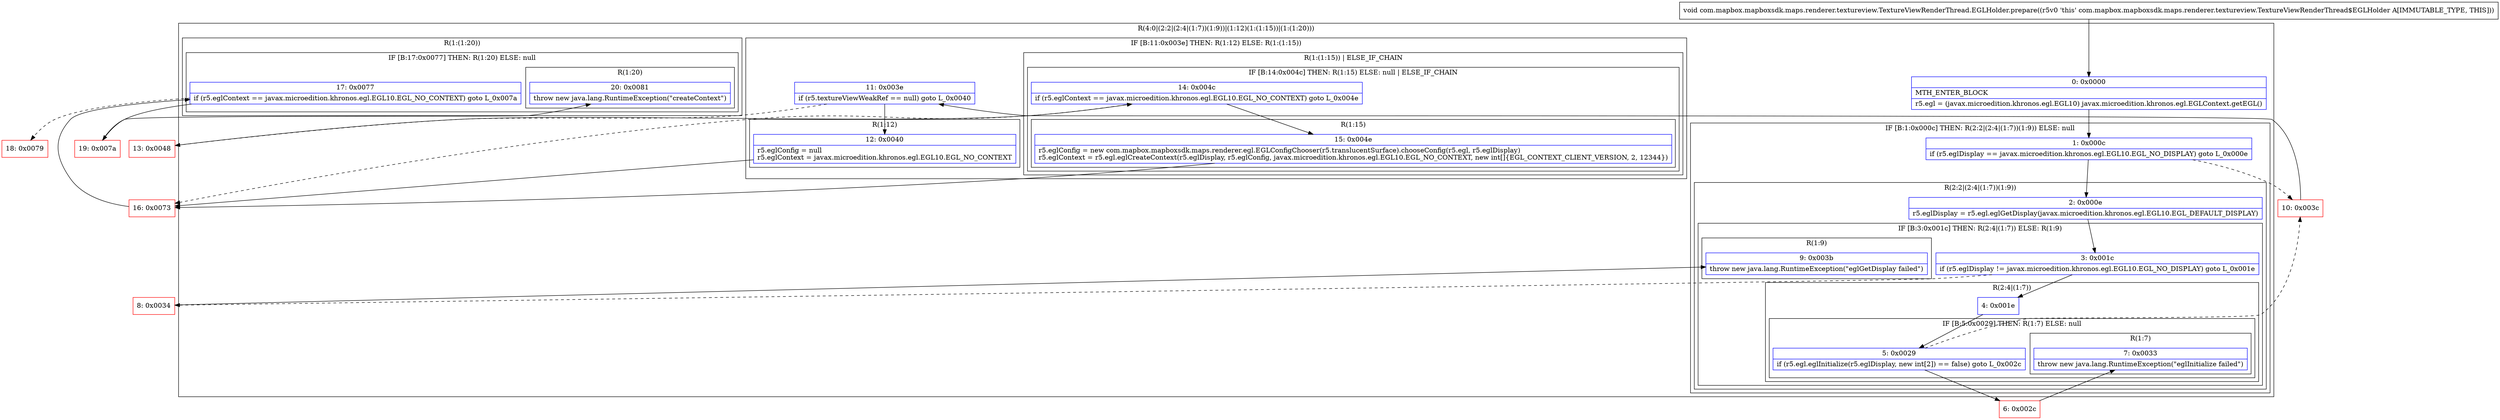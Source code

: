 digraph "CFG forcom.mapbox.mapboxsdk.maps.renderer.textureview.TextureViewRenderThread.EGLHolder.prepare()V" {
subgraph cluster_Region_531149457 {
label = "R(4:0|(2:2|(2:4|(1:7))(1:9))|(1:12)(1:(1:15))|(1:(1:20)))";
node [shape=record,color=blue];
Node_0 [shape=record,label="{0\:\ 0x0000|MTH_ENTER_BLOCK\l|r5.egl = (javax.microedition.khronos.egl.EGL10) javax.microedition.khronos.egl.EGLContext.getEGL()\l}"];
subgraph cluster_IfRegion_77684769 {
label = "IF [B:1:0x000c] THEN: R(2:2|(2:4|(1:7))(1:9)) ELSE: null";
node [shape=record,color=blue];
Node_1 [shape=record,label="{1\:\ 0x000c|if (r5.eglDisplay == javax.microedition.khronos.egl.EGL10.EGL_NO_DISPLAY) goto L_0x000e\l}"];
subgraph cluster_Region_1731744284 {
label = "R(2:2|(2:4|(1:7))(1:9))";
node [shape=record,color=blue];
Node_2 [shape=record,label="{2\:\ 0x000e|r5.eglDisplay = r5.egl.eglGetDisplay(javax.microedition.khronos.egl.EGL10.EGL_DEFAULT_DISPLAY)\l}"];
subgraph cluster_IfRegion_291942376 {
label = "IF [B:3:0x001c] THEN: R(2:4|(1:7)) ELSE: R(1:9)";
node [shape=record,color=blue];
Node_3 [shape=record,label="{3\:\ 0x001c|if (r5.eglDisplay != javax.microedition.khronos.egl.EGL10.EGL_NO_DISPLAY) goto L_0x001e\l}"];
subgraph cluster_Region_1266723695 {
label = "R(2:4|(1:7))";
node [shape=record,color=blue];
Node_4 [shape=record,label="{4\:\ 0x001e}"];
subgraph cluster_IfRegion_1152350806 {
label = "IF [B:5:0x0029] THEN: R(1:7) ELSE: null";
node [shape=record,color=blue];
Node_5 [shape=record,label="{5\:\ 0x0029|if (r5.egl.eglInitialize(r5.eglDisplay, new int[2]) == false) goto L_0x002c\l}"];
subgraph cluster_Region_1638033517 {
label = "R(1:7)";
node [shape=record,color=blue];
Node_7 [shape=record,label="{7\:\ 0x0033|throw new java.lang.RuntimeException(\"eglInitialize failed\")\l}"];
}
}
}
subgraph cluster_Region_1168081502 {
label = "R(1:9)";
node [shape=record,color=blue];
Node_9 [shape=record,label="{9\:\ 0x003b|throw new java.lang.RuntimeException(\"eglGetDisplay failed\")\l}"];
}
}
}
}
subgraph cluster_IfRegion_193630801 {
label = "IF [B:11:0x003e] THEN: R(1:12) ELSE: R(1:(1:15))";
node [shape=record,color=blue];
Node_11 [shape=record,label="{11\:\ 0x003e|if (r5.textureViewWeakRef == null) goto L_0x0040\l}"];
subgraph cluster_Region_885531836 {
label = "R(1:12)";
node [shape=record,color=blue];
Node_12 [shape=record,label="{12\:\ 0x0040|r5.eglConfig = null\lr5.eglContext = javax.microedition.khronos.egl.EGL10.EGL_NO_CONTEXT\l}"];
}
subgraph cluster_Region_1188807496 {
label = "R(1:(1:15)) | ELSE_IF_CHAIN\l";
node [shape=record,color=blue];
subgraph cluster_IfRegion_2137990335 {
label = "IF [B:14:0x004c] THEN: R(1:15) ELSE: null | ELSE_IF_CHAIN\l";
node [shape=record,color=blue];
Node_14 [shape=record,label="{14\:\ 0x004c|if (r5.eglContext == javax.microedition.khronos.egl.EGL10.EGL_NO_CONTEXT) goto L_0x004e\l}"];
subgraph cluster_Region_539506969 {
label = "R(1:15)";
node [shape=record,color=blue];
Node_15 [shape=record,label="{15\:\ 0x004e|r5.eglConfig = new com.mapbox.mapboxsdk.maps.renderer.egl.EGLConfigChooser(r5.translucentSurface).chooseConfig(r5.egl, r5.eglDisplay)\lr5.eglContext = r5.egl.eglCreateContext(r5.eglDisplay, r5.eglConfig, javax.microedition.khronos.egl.EGL10.EGL_NO_CONTEXT, new int[]\{EGL_CONTEXT_CLIENT_VERSION, 2, 12344\})\l}"];
}
}
}
}
subgraph cluster_Region_1437598820 {
label = "R(1:(1:20))";
node [shape=record,color=blue];
subgraph cluster_IfRegion_1298750489 {
label = "IF [B:17:0x0077] THEN: R(1:20) ELSE: null";
node [shape=record,color=blue];
Node_17 [shape=record,label="{17\:\ 0x0077|if (r5.eglContext == javax.microedition.khronos.egl.EGL10.EGL_NO_CONTEXT) goto L_0x007a\l}"];
subgraph cluster_Region_1269158871 {
label = "R(1:20)";
node [shape=record,color=blue];
Node_20 [shape=record,label="{20\:\ 0x0081|throw new java.lang.RuntimeException(\"createContext\")\l}"];
}
}
}
}
Node_6 [shape=record,color=red,label="{6\:\ 0x002c}"];
Node_8 [shape=record,color=red,label="{8\:\ 0x0034}"];
Node_10 [shape=record,color=red,label="{10\:\ 0x003c}"];
Node_13 [shape=record,color=red,label="{13\:\ 0x0048}"];
Node_16 [shape=record,color=red,label="{16\:\ 0x0073}"];
Node_18 [shape=record,color=red,label="{18\:\ 0x0079}"];
Node_19 [shape=record,color=red,label="{19\:\ 0x007a}"];
MethodNode[shape=record,label="{void com.mapbox.mapboxsdk.maps.renderer.textureview.TextureViewRenderThread.EGLHolder.prepare((r5v0 'this' com.mapbox.mapboxsdk.maps.renderer.textureview.TextureViewRenderThread$EGLHolder A[IMMUTABLE_TYPE, THIS])) }"];
MethodNode -> Node_0;
Node_0 -> Node_1;
Node_1 -> Node_2;
Node_1 -> Node_10[style=dashed];
Node_2 -> Node_3;
Node_3 -> Node_4;
Node_3 -> Node_8[style=dashed];
Node_4 -> Node_5;
Node_5 -> Node_6;
Node_5 -> Node_10[style=dashed];
Node_11 -> Node_12;
Node_11 -> Node_13[style=dashed];
Node_12 -> Node_16;
Node_14 -> Node_15;
Node_14 -> Node_16[style=dashed];
Node_15 -> Node_16;
Node_17 -> Node_18[style=dashed];
Node_17 -> Node_19;
Node_6 -> Node_7;
Node_8 -> Node_9;
Node_10 -> Node_11;
Node_13 -> Node_14;
Node_16 -> Node_17;
Node_19 -> Node_20;
}

